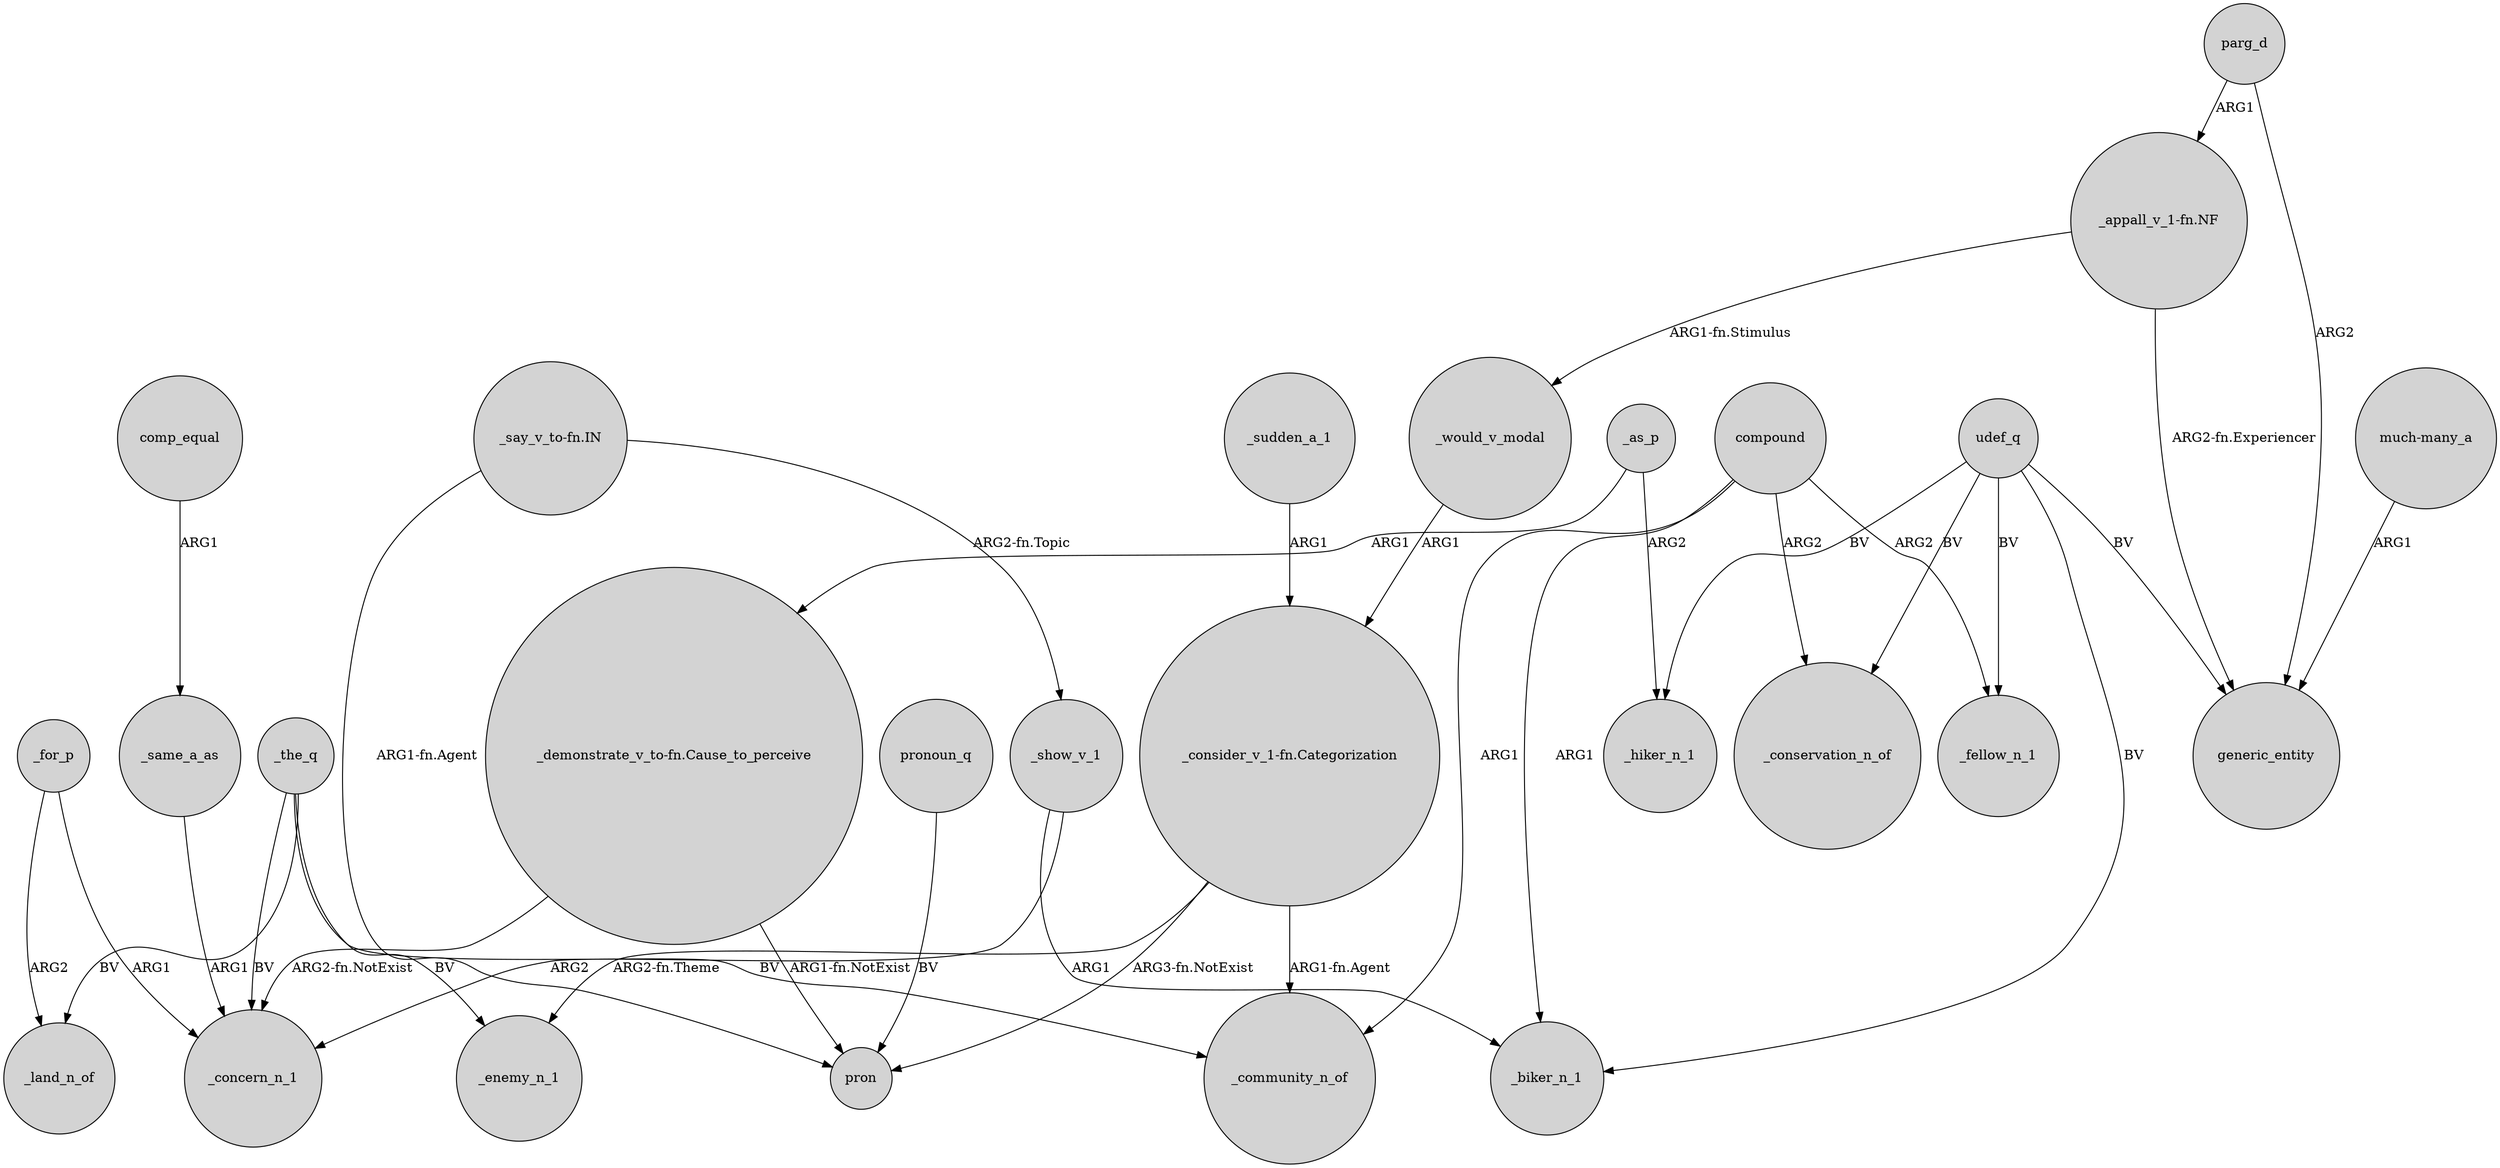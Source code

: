 digraph {
	node [shape=circle style=filled]
	_would_v_modal -> "_consider_v_1-fn.Categorization" [label=ARG1]
	"_consider_v_1-fn.Categorization" -> _enemy_n_1 [label="ARG2-fn.Theme"]
	"_demonstrate_v_to-fn.Cause_to_perceive" -> pron [label="ARG1-fn.NotExist"]
	compound -> _biker_n_1 [label=ARG1]
	udef_q -> generic_entity [label=BV]
	_for_p -> _concern_n_1 [label=ARG1]
	_the_q -> _enemy_n_1 [label=BV]
	"much-many_a" -> generic_entity [label=ARG1]
	compound -> _fellow_n_1 [label=ARG2]
	"_appall_v_1-fn.NF" -> generic_entity [label="ARG2-fn.Experiencer"]
	parg_d -> generic_entity [label=ARG2]
	"_consider_v_1-fn.Categorization" -> _community_n_of [label="ARG1-fn.Agent"]
	"_consider_v_1-fn.Categorization" -> pron [label="ARG3-fn.NotExist"]
	_same_a_as -> _concern_n_1 [label=ARG1]
	_as_p -> "_demonstrate_v_to-fn.Cause_to_perceive" [label=ARG1]
	_sudden_a_1 -> "_consider_v_1-fn.Categorization" [label=ARG1]
	udef_q -> _biker_n_1 [label=BV]
	compound -> _conservation_n_of [label=ARG2]
	parg_d -> "_appall_v_1-fn.NF" [label=ARG1]
	"_say_v_to-fn.IN" -> _show_v_1 [label="ARG2-fn.Topic"]
	_the_q -> _concern_n_1 [label=BV]
	udef_q -> _hiker_n_1 [label=BV]
	_show_v_1 -> _concern_n_1 [label=ARG2]
	_the_q -> _land_n_of [label=BV]
	pronoun_q -> pron [label=BV]
	udef_q -> _fellow_n_1 [label=BV]
	comp_equal -> _same_a_as [label=ARG1]
	udef_q -> _conservation_n_of [label=BV]
	"_demonstrate_v_to-fn.Cause_to_perceive" -> _concern_n_1 [label="ARG2-fn.NotExist"]
	compound -> _community_n_of [label=ARG1]
	"_say_v_to-fn.IN" -> pron [label="ARG1-fn.Agent"]
	"_appall_v_1-fn.NF" -> _would_v_modal [label="ARG1-fn.Stimulus"]
	_as_p -> _hiker_n_1 [label=ARG2]
	_show_v_1 -> _biker_n_1 [label=ARG1]
	_the_q -> _community_n_of [label=BV]
	_for_p -> _land_n_of [label=ARG2]
}
